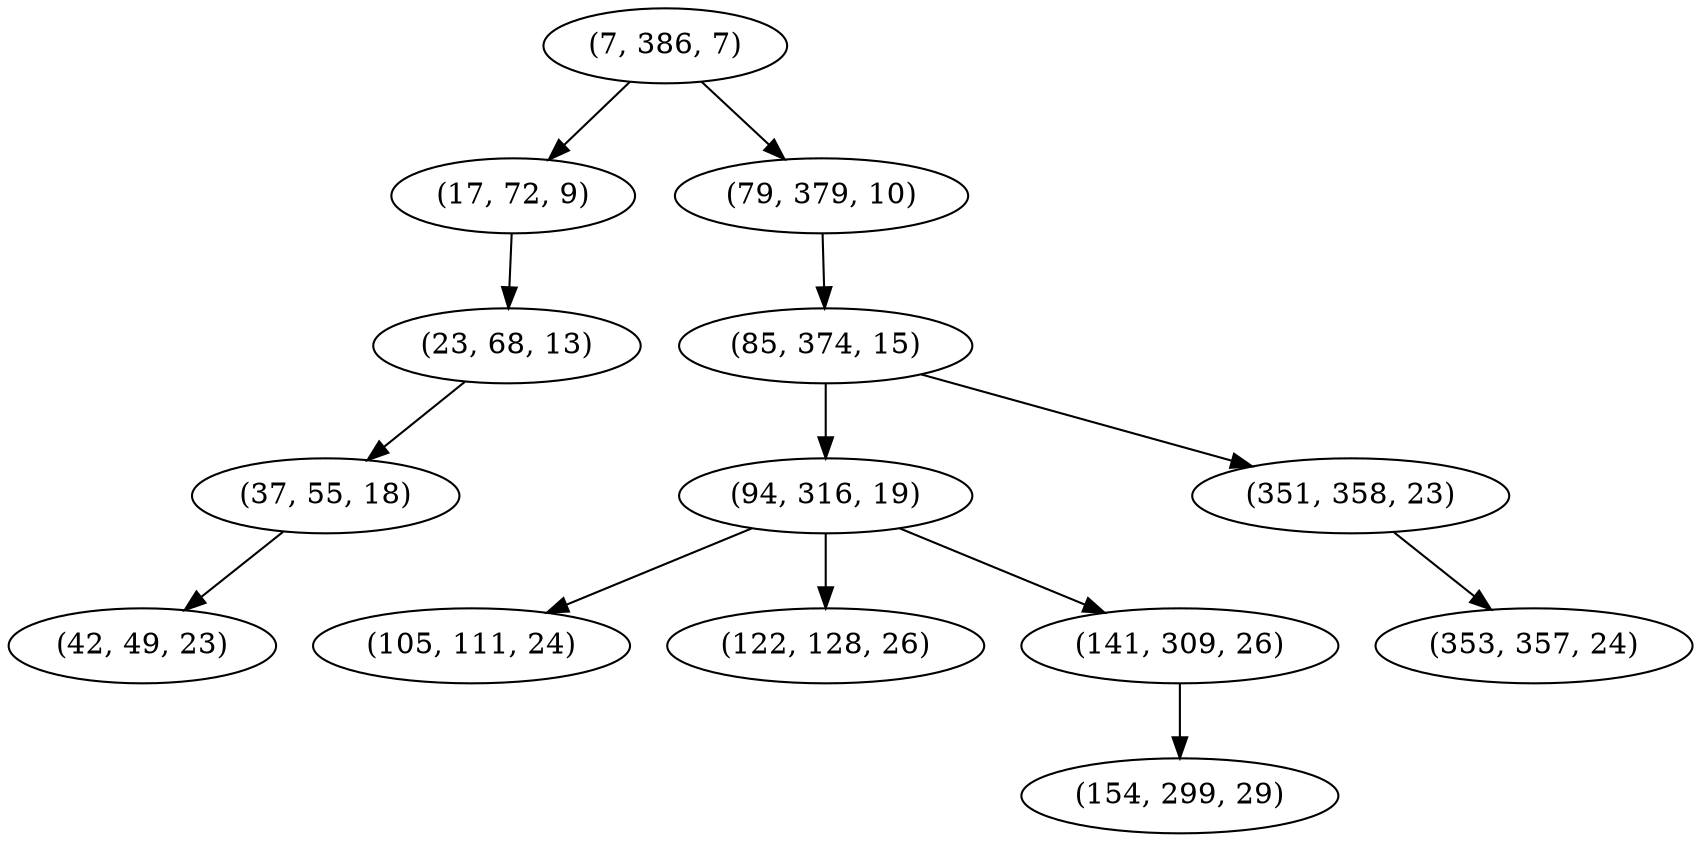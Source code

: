 digraph tree {
    "(7, 386, 7)";
    "(17, 72, 9)";
    "(23, 68, 13)";
    "(37, 55, 18)";
    "(42, 49, 23)";
    "(79, 379, 10)";
    "(85, 374, 15)";
    "(94, 316, 19)";
    "(105, 111, 24)";
    "(122, 128, 26)";
    "(141, 309, 26)";
    "(154, 299, 29)";
    "(351, 358, 23)";
    "(353, 357, 24)";
    "(7, 386, 7)" -> "(17, 72, 9)";
    "(7, 386, 7)" -> "(79, 379, 10)";
    "(17, 72, 9)" -> "(23, 68, 13)";
    "(23, 68, 13)" -> "(37, 55, 18)";
    "(37, 55, 18)" -> "(42, 49, 23)";
    "(79, 379, 10)" -> "(85, 374, 15)";
    "(85, 374, 15)" -> "(94, 316, 19)";
    "(85, 374, 15)" -> "(351, 358, 23)";
    "(94, 316, 19)" -> "(105, 111, 24)";
    "(94, 316, 19)" -> "(122, 128, 26)";
    "(94, 316, 19)" -> "(141, 309, 26)";
    "(141, 309, 26)" -> "(154, 299, 29)";
    "(351, 358, 23)" -> "(353, 357, 24)";
}
